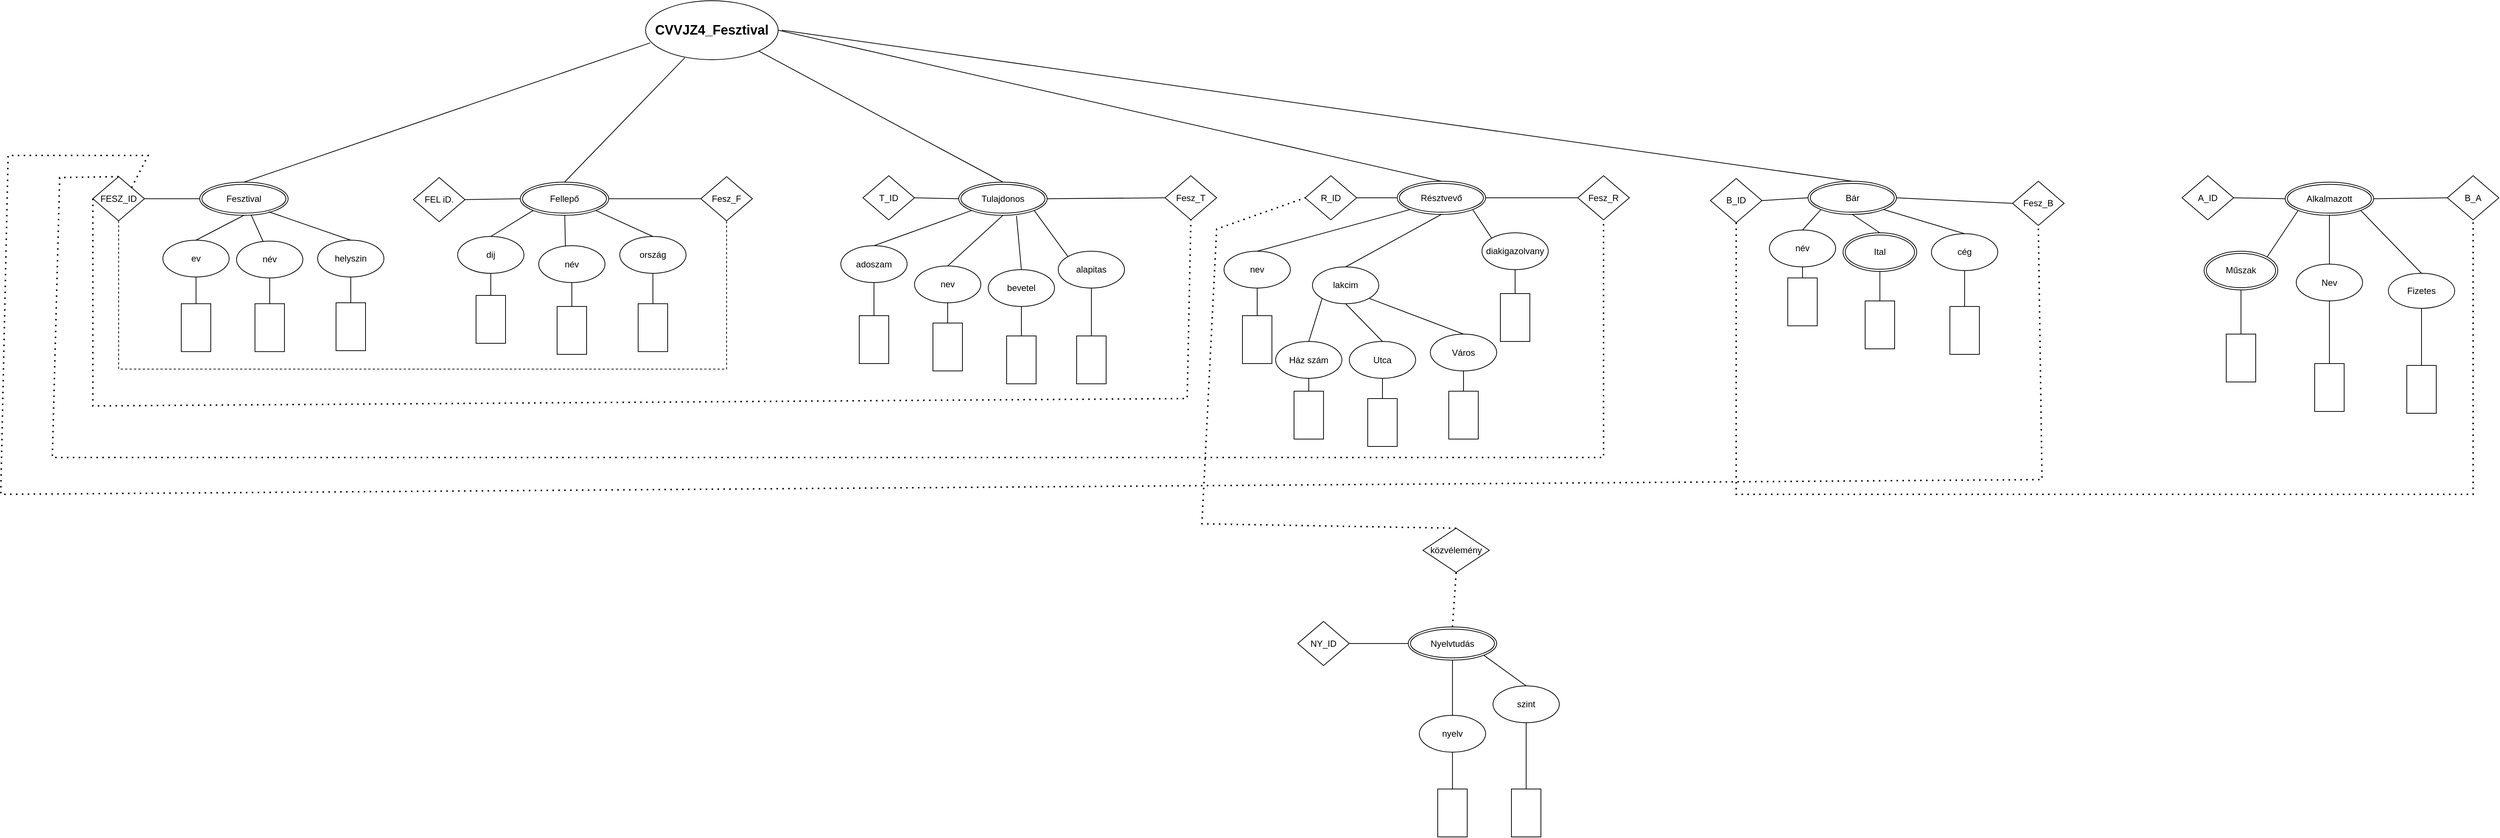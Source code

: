 <mxfile version="22.0.8" type="device">
  <diagram name="Page-1" id="tczN10bxYS6plPf0AUv2">
    <mxGraphModel dx="3345" dy="3102" grid="1" gridSize="10" guides="1" tooltips="1" connect="1" arrows="1" fold="1" page="1" pageScale="1" pageWidth="2000" pageHeight="1169" math="0" shadow="0">
      <root>
        <mxCell id="0" />
        <mxCell id="1" parent="0" />
        <mxCell id="NFq08yg4SE_zjbonH55o-2" value="&lt;h2&gt;CVVJZ4_Fesztival&lt;/h2&gt;" style="ellipse;whiteSpace=wrap;html=1;" parent="1" vertex="1">
          <mxGeometry x="465" y="-1360" width="180" height="80" as="geometry" />
        </mxCell>
        <mxCell id="NFq08yg4SE_zjbonH55o-7" value="Résztvevő" style="ellipse;shape=doubleEllipse;margin=3;whiteSpace=wrap;html=1;align=center;" parent="1" vertex="1">
          <mxGeometry x="1485" y="-1115" width="120" height="45" as="geometry" />
        </mxCell>
        <mxCell id="NFq08yg4SE_zjbonH55o-8" value="Fellepő" style="ellipse;shape=doubleEllipse;margin=3;whiteSpace=wrap;html=1;align=center;" parent="1" vertex="1">
          <mxGeometry x="295" y="-1113.75" width="120" height="45" as="geometry" />
        </mxCell>
        <mxCell id="NFq08yg4SE_zjbonH55o-14" value="FEL iD." style="rhombus;whiteSpace=wrap;html=1;rotation=0;" parent="1" vertex="1">
          <mxGeometry x="150" y="-1120" width="70" height="60" as="geometry" />
        </mxCell>
        <mxCell id="NFq08yg4SE_zjbonH55o-16" value="" style="endArrow=none;html=1;rounded=0;entryX=0;entryY=0.5;entryDx=0;entryDy=0;exitX=1;exitY=0.5;exitDx=0;exitDy=0;" parent="1" source="NFq08yg4SE_zjbonH55o-14" target="NFq08yg4SE_zjbonH55o-8" edge="1">
          <mxGeometry width="50" height="50" relative="1" as="geometry">
            <mxPoint x="150.0" y="-675" as="sourcePoint" />
            <mxPoint x="245" y="-490" as="targetPoint" />
          </mxGeometry>
        </mxCell>
        <mxCell id="NFq08yg4SE_zjbonH55o-17" value="NY_ID" style="rhombus;whiteSpace=wrap;html=1;rotation=0;" parent="1" vertex="1">
          <mxGeometry x="1350" y="-517.5" width="70" height="60" as="geometry" />
        </mxCell>
        <mxCell id="NFq08yg4SE_zjbonH55o-18" value="név" style="ellipse;whiteSpace=wrap;html=1;" parent="1" vertex="1">
          <mxGeometry x="320" y="-1027.5" width="90" height="50" as="geometry" />
        </mxCell>
        <mxCell id="NFq08yg4SE_zjbonH55o-19" value="dij" style="ellipse;whiteSpace=wrap;html=1;" parent="1" vertex="1">
          <mxGeometry x="210" y="-1040" width="90" height="50" as="geometry" />
        </mxCell>
        <mxCell id="NFq08yg4SE_zjbonH55o-24" value="ország" style="ellipse;whiteSpace=wrap;html=1;" parent="1" vertex="1">
          <mxGeometry x="430" y="-1040" width="90" height="50" as="geometry" />
        </mxCell>
        <mxCell id="NFq08yg4SE_zjbonH55o-25" value="" style="endArrow=none;html=1;rounded=0;exitX=0.403;exitY=0.02;exitDx=0;exitDy=0;exitPerimeter=0;" parent="1" source="NFq08yg4SE_zjbonH55o-18" target="NFq08yg4SE_zjbonH55o-8" edge="1">
          <mxGeometry width="50" height="50" relative="1" as="geometry">
            <mxPoint x="185" y="-460" as="sourcePoint" />
            <mxPoint x="245" y="-490" as="targetPoint" />
          </mxGeometry>
        </mxCell>
        <mxCell id="NFq08yg4SE_zjbonH55o-26" value="Fesztival" style="ellipse;shape=doubleEllipse;margin=3;whiteSpace=wrap;html=1;align=center;" parent="1" vertex="1">
          <mxGeometry x="-140" y="-1113.75" width="120" height="45" as="geometry" />
        </mxCell>
        <mxCell id="NFq08yg4SE_zjbonH55o-27" value="FESZ_ID" style="rhombus;whiteSpace=wrap;html=1;rotation=0;" parent="1" vertex="1">
          <mxGeometry x="-285" y="-1121.25" width="70" height="60" as="geometry" />
        </mxCell>
        <mxCell id="NFq08yg4SE_zjbonH55o-28" value="" style="endArrow=none;html=1;rounded=0;entryX=0;entryY=0.5;entryDx=0;entryDy=0;exitX=1;exitY=0.5;exitDx=0;exitDy=0;" parent="1" source="NFq08yg4SE_zjbonH55o-27" target="NFq08yg4SE_zjbonH55o-26" edge="1">
          <mxGeometry width="50" height="50" relative="1" as="geometry">
            <mxPoint x="1047.24" y="-515" as="sourcePoint" />
            <mxPoint x="1097.24" y="-565" as="targetPoint" />
          </mxGeometry>
        </mxCell>
        <mxCell id="NFq08yg4SE_zjbonH55o-29" value="név" style="ellipse;whiteSpace=wrap;html=1;" parent="1" vertex="1">
          <mxGeometry x="-90" y="-1033.75" width="90" height="50" as="geometry" />
        </mxCell>
        <mxCell id="NFq08yg4SE_zjbonH55o-30" value="ev" style="ellipse;whiteSpace=wrap;html=1;" parent="1" vertex="1">
          <mxGeometry x="-190" y="-1035" width="90" height="50" as="geometry" />
        </mxCell>
        <mxCell id="NFq08yg4SE_zjbonH55o-31" value="helyszin" style="ellipse;whiteSpace=wrap;html=1;" parent="1" vertex="1">
          <mxGeometry x="20" y="-1035" width="90" height="50" as="geometry" />
        </mxCell>
        <mxCell id="NFq08yg4SE_zjbonH55o-32" value="" style="endArrow=none;html=1;rounded=0;exitX=0.403;exitY=0.02;exitDx=0;exitDy=0;exitPerimeter=0;" parent="1" source="NFq08yg4SE_zjbonH55o-29" target="NFq08yg4SE_zjbonH55o-26" edge="1">
          <mxGeometry width="50" height="50" relative="1" as="geometry">
            <mxPoint x="1037.24" y="-535" as="sourcePoint" />
            <mxPoint x="1097.24" y="-565" as="targetPoint" />
          </mxGeometry>
        </mxCell>
        <mxCell id="NFq08yg4SE_zjbonH55o-35" value="" style="rounded=0;whiteSpace=wrap;html=1;" parent="1" vertex="1">
          <mxGeometry x="1540" y="-290" width="40" height="65" as="geometry" />
        </mxCell>
        <mxCell id="NFq08yg4SE_zjbonH55o-36" value="" style="rounded=0;whiteSpace=wrap;html=1;" parent="1" vertex="1">
          <mxGeometry x="855" y="-922.5" width="40" height="65" as="geometry" />
        </mxCell>
        <mxCell id="NFq08yg4SE_zjbonH55o-37" value="" style="endArrow=none;html=1;rounded=0;entryX=0.5;entryY=1;entryDx=0;entryDy=0;exitX=0.5;exitY=0;exitDx=0;exitDy=0;" parent="1" source="NFq08yg4SE_zjbonH55o-30" target="NFq08yg4SE_zjbonH55o-26" edge="1">
          <mxGeometry width="50" height="50" relative="1" as="geometry">
            <mxPoint x="930" y="-525" as="sourcePoint" />
            <mxPoint x="980" y="-575" as="targetPoint" />
          </mxGeometry>
        </mxCell>
        <mxCell id="NFq08yg4SE_zjbonH55o-38" value="" style="endArrow=none;html=1;rounded=0;entryX=0.781;entryY=0.894;entryDx=0;entryDy=0;entryPerimeter=0;exitX=0.5;exitY=0;exitDx=0;exitDy=0;" parent="1" source="NFq08yg4SE_zjbonH55o-31" target="NFq08yg4SE_zjbonH55o-26" edge="1">
          <mxGeometry width="50" height="50" relative="1" as="geometry">
            <mxPoint x="930" y="-525" as="sourcePoint" />
            <mxPoint x="980" y="-575" as="targetPoint" />
          </mxGeometry>
        </mxCell>
        <mxCell id="t8SCpBHLOmBgZ2Hxpcnh-9" value="Tulajdonos" style="ellipse;shape=doubleEllipse;margin=3;whiteSpace=wrap;html=1;align=center;" parent="1" vertex="1">
          <mxGeometry x="890" y="-1113.75" width="120" height="45" as="geometry" />
        </mxCell>
        <mxCell id="t8SCpBHLOmBgZ2Hxpcnh-10" value="Alkalmazott" style="ellipse;shape=doubleEllipse;margin=3;whiteSpace=wrap;html=1;align=center;" parent="1" vertex="1">
          <mxGeometry x="2690" y="-1113.75" width="120" height="45" as="geometry" />
        </mxCell>
        <mxCell id="t8SCpBHLOmBgZ2Hxpcnh-11" value="Bár" style="ellipse;shape=doubleEllipse;margin=3;whiteSpace=wrap;html=1;align=center;" parent="1" vertex="1">
          <mxGeometry x="2042.5" y="-1115" width="120" height="45" as="geometry" />
        </mxCell>
        <mxCell id="t8SCpBHLOmBgZ2Hxpcnh-12" value="Nyelvtudás" style="ellipse;shape=doubleEllipse;margin=3;whiteSpace=wrap;html=1;align=center;" parent="1" vertex="1">
          <mxGeometry x="1500" y="-510" width="120" height="45" as="geometry" />
        </mxCell>
        <mxCell id="t8SCpBHLOmBgZ2Hxpcnh-13" style="edgeStyle=orthogonalEdgeStyle;rounded=0;orthogonalLoop=1;jettySize=auto;html=1;exitX=0.5;exitY=1;exitDx=0;exitDy=0;" parent="1" source="NFq08yg4SE_zjbonH55o-31" target="NFq08yg4SE_zjbonH55o-31" edge="1">
          <mxGeometry relative="1" as="geometry" />
        </mxCell>
        <mxCell id="t8SCpBHLOmBgZ2Hxpcnh-18" value="" style="endArrow=none;html=1;rounded=0;exitX=0.5;exitY=0;exitDx=0;exitDy=0;entryX=0;entryY=1;entryDx=0;entryDy=0;" parent="1" source="NFq08yg4SE_zjbonH55o-19" target="NFq08yg4SE_zjbonH55o-8" edge="1">
          <mxGeometry width="50" height="50" relative="1" as="geometry">
            <mxPoint x="575" y="-560" as="sourcePoint" />
            <mxPoint x="285" y="-690" as="targetPoint" />
          </mxGeometry>
        </mxCell>
        <mxCell id="t8SCpBHLOmBgZ2Hxpcnh-20" value="" style="rounded=0;whiteSpace=wrap;html=1;" parent="1" vertex="1">
          <mxGeometry x="235" y="-960" width="40" height="65" as="geometry" />
        </mxCell>
        <mxCell id="t8SCpBHLOmBgZ2Hxpcnh-21" value="" style="rounded=0;whiteSpace=wrap;html=1;" parent="1" vertex="1">
          <mxGeometry x="345" y="-945" width="40" height="65" as="geometry" />
        </mxCell>
        <mxCell id="t8SCpBHLOmBgZ2Hxpcnh-22" value="" style="rounded=0;whiteSpace=wrap;html=1;" parent="1" vertex="1">
          <mxGeometry x="455" y="-948.75" width="40" height="65" as="geometry" />
        </mxCell>
        <mxCell id="t8SCpBHLOmBgZ2Hxpcnh-23" value="" style="endArrow=none;html=1;rounded=0;entryX=0.5;entryY=1;entryDx=0;entryDy=0;exitX=0.5;exitY=0;exitDx=0;exitDy=0;" parent="1" source="t8SCpBHLOmBgZ2Hxpcnh-21" target="NFq08yg4SE_zjbonH55o-18" edge="1">
          <mxGeometry width="50" height="50" relative="1" as="geometry">
            <mxPoint x="575" y="-560" as="sourcePoint" />
            <mxPoint x="625" y="-610" as="targetPoint" />
          </mxGeometry>
        </mxCell>
        <mxCell id="t8SCpBHLOmBgZ2Hxpcnh-24" value="" style="endArrow=none;html=1;rounded=0;entryX=0.5;entryY=1;entryDx=0;entryDy=0;exitX=0.5;exitY=0;exitDx=0;exitDy=0;" parent="1" source="t8SCpBHLOmBgZ2Hxpcnh-22" target="NFq08yg4SE_zjbonH55o-24" edge="1">
          <mxGeometry width="50" height="50" relative="1" as="geometry">
            <mxPoint x="575" y="-560" as="sourcePoint" />
            <mxPoint x="625" y="-610" as="targetPoint" />
          </mxGeometry>
        </mxCell>
        <mxCell id="t8SCpBHLOmBgZ2Hxpcnh-25" value="" style="endArrow=none;html=1;rounded=0;exitX=0.5;exitY=0;exitDx=0;exitDy=0;entryX=0.5;entryY=1;entryDx=0;entryDy=0;" parent="1" source="t8SCpBHLOmBgZ2Hxpcnh-20" target="NFq08yg4SE_zjbonH55o-19" edge="1">
          <mxGeometry width="50" height="50" relative="1" as="geometry">
            <mxPoint x="575" y="-560" as="sourcePoint" />
            <mxPoint x="625" y="-610" as="targetPoint" />
          </mxGeometry>
        </mxCell>
        <mxCell id="t8SCpBHLOmBgZ2Hxpcnh-26" value="alapitas" style="ellipse;whiteSpace=wrap;html=1;" parent="1" vertex="1">
          <mxGeometry x="1025" y="-1020" width="90" height="50" as="geometry" />
        </mxCell>
        <mxCell id="t8SCpBHLOmBgZ2Hxpcnh-27" value="bevetel" style="ellipse;whiteSpace=wrap;html=1;" parent="1" vertex="1">
          <mxGeometry x="930" y="-995" width="90" height="50" as="geometry" />
        </mxCell>
        <mxCell id="t8SCpBHLOmBgZ2Hxpcnh-28" value="nev" style="ellipse;whiteSpace=wrap;html=1;" parent="1" vertex="1">
          <mxGeometry x="830" y="-1000" width="90" height="50" as="geometry" />
        </mxCell>
        <mxCell id="t8SCpBHLOmBgZ2Hxpcnh-29" value="adoszam" style="ellipse;whiteSpace=wrap;html=1;" parent="1" vertex="1">
          <mxGeometry x="730" y="-1027.5" width="90" height="50" as="geometry" />
        </mxCell>
        <mxCell id="t8SCpBHLOmBgZ2Hxpcnh-32" value="T_ID" style="rhombus;whiteSpace=wrap;html=1;rotation=0;" parent="1" vertex="1">
          <mxGeometry x="760" y="-1122.5" width="70" height="60" as="geometry" />
        </mxCell>
        <mxCell id="t8SCpBHLOmBgZ2Hxpcnh-33" value="" style="rounded=0;whiteSpace=wrap;html=1;" parent="1" vertex="1">
          <mxGeometry x="755" y="-932.5" width="40" height="65" as="geometry" />
        </mxCell>
        <mxCell id="t8SCpBHLOmBgZ2Hxpcnh-34" value="" style="rounded=0;whiteSpace=wrap;html=1;" parent="1" vertex="1">
          <mxGeometry x="955" y="-905" width="40" height="65" as="geometry" />
        </mxCell>
        <mxCell id="t8SCpBHLOmBgZ2Hxpcnh-35" value="" style="rounded=0;whiteSpace=wrap;html=1;" parent="1" vertex="1">
          <mxGeometry x="1050" y="-905" width="40" height="65" as="geometry" />
        </mxCell>
        <mxCell id="t8SCpBHLOmBgZ2Hxpcnh-38" value="" style="rounded=0;whiteSpace=wrap;html=1;" parent="1" vertex="1">
          <mxGeometry x="-165" y="-948.75" width="40" height="65" as="geometry" />
        </mxCell>
        <mxCell id="t8SCpBHLOmBgZ2Hxpcnh-39" value="" style="rounded=0;whiteSpace=wrap;html=1;" parent="1" vertex="1">
          <mxGeometry x="-65" y="-948.75" width="40" height="65" as="geometry" />
        </mxCell>
        <mxCell id="t8SCpBHLOmBgZ2Hxpcnh-40" value="" style="rounded=0;whiteSpace=wrap;html=1;" parent="1" vertex="1">
          <mxGeometry x="45" y="-950" width="40" height="65" as="geometry" />
        </mxCell>
        <mxCell id="t8SCpBHLOmBgZ2Hxpcnh-41" value="Város" style="ellipse;whiteSpace=wrap;html=1;rotation=0;" parent="1" vertex="1">
          <mxGeometry x="1530" y="-907.5" width="90" height="50" as="geometry" />
        </mxCell>
        <mxCell id="t8SCpBHLOmBgZ2Hxpcnh-42" value="Utca" style="ellipse;whiteSpace=wrap;html=1;" parent="1" vertex="1">
          <mxGeometry x="1420" y="-897.5" width="90" height="50" as="geometry" />
        </mxCell>
        <mxCell id="t8SCpBHLOmBgZ2Hxpcnh-43" value="lakcim" style="ellipse;whiteSpace=wrap;html=1;" parent="1" vertex="1">
          <mxGeometry x="1370" y="-998.75" width="90" height="50" as="geometry" />
        </mxCell>
        <mxCell id="t8SCpBHLOmBgZ2Hxpcnh-44" value="diakigazolvany" style="ellipse;whiteSpace=wrap;html=1;" parent="1" vertex="1">
          <mxGeometry x="1600" y="-1045" width="90" height="50" as="geometry" />
        </mxCell>
        <mxCell id="t8SCpBHLOmBgZ2Hxpcnh-45" value="nev" style="ellipse;whiteSpace=wrap;html=1;" parent="1" vertex="1">
          <mxGeometry x="1250" y="-1020" width="90" height="50" as="geometry" />
        </mxCell>
        <mxCell id="t8SCpBHLOmBgZ2Hxpcnh-47" value="Ház szám" style="ellipse;whiteSpace=wrap;html=1;" parent="1" vertex="1">
          <mxGeometry x="1320" y="-897.5" width="90" height="50" as="geometry" />
        </mxCell>
        <mxCell id="t8SCpBHLOmBgZ2Hxpcnh-48" value="" style="endArrow=none;html=1;rounded=0;exitX=0.5;exitY=0;exitDx=0;exitDy=0;entryX=1;entryY=1;entryDx=0;entryDy=0;" parent="1" source="NFq08yg4SE_zjbonH55o-24" target="NFq08yg4SE_zjbonH55o-8" edge="1">
          <mxGeometry width="50" height="50" relative="1" as="geometry">
            <mxPoint x="575" y="-790" as="sourcePoint" />
            <mxPoint x="625" y="-840" as="targetPoint" />
          </mxGeometry>
        </mxCell>
        <mxCell id="t8SCpBHLOmBgZ2Hxpcnh-50" value="" style="endArrow=none;html=1;rounded=0;entryX=0;entryY=1;entryDx=0;entryDy=0;exitX=0.5;exitY=0;exitDx=0;exitDy=0;" parent="1" source="t8SCpBHLOmBgZ2Hxpcnh-47" target="t8SCpBHLOmBgZ2Hxpcnh-43" edge="1">
          <mxGeometry width="50" height="50" relative="1" as="geometry">
            <mxPoint x="1345" y="-745" as="sourcePoint" />
            <mxPoint x="1395" y="-795" as="targetPoint" />
          </mxGeometry>
        </mxCell>
        <mxCell id="t8SCpBHLOmBgZ2Hxpcnh-51" value="" style="endArrow=none;html=1;rounded=0;entryX=0.5;entryY=1;entryDx=0;entryDy=0;exitX=0.5;exitY=0;exitDx=0;exitDy=0;" parent="1" source="t8SCpBHLOmBgZ2Hxpcnh-42" target="t8SCpBHLOmBgZ2Hxpcnh-43" edge="1">
          <mxGeometry width="50" height="50" relative="1" as="geometry">
            <mxPoint x="1345" y="-745" as="sourcePoint" />
            <mxPoint x="1395" y="-795" as="targetPoint" />
          </mxGeometry>
        </mxCell>
        <mxCell id="t8SCpBHLOmBgZ2Hxpcnh-52" value="" style="endArrow=none;html=1;rounded=0;entryX=0.5;entryY=1;entryDx=0;entryDy=0;exitX=0.5;exitY=0;exitDx=0;exitDy=0;" parent="1" source="t8SCpBHLOmBgZ2Hxpcnh-43" target="NFq08yg4SE_zjbonH55o-7" edge="1">
          <mxGeometry width="50" height="50" relative="1" as="geometry">
            <mxPoint x="1345" y="-745" as="sourcePoint" />
            <mxPoint x="1395" y="-795" as="targetPoint" />
          </mxGeometry>
        </mxCell>
        <mxCell id="t8SCpBHLOmBgZ2Hxpcnh-53" value="" style="endArrow=none;html=1;rounded=0;entryX=0;entryY=0;entryDx=0;entryDy=0;exitX=1;exitY=1;exitDx=0;exitDy=0;" parent="1" source="NFq08yg4SE_zjbonH55o-7" target="t8SCpBHLOmBgZ2Hxpcnh-44" edge="1">
          <mxGeometry width="50" height="50" relative="1" as="geometry">
            <mxPoint x="1345" y="-745" as="sourcePoint" />
            <mxPoint x="1395" y="-795" as="targetPoint" />
          </mxGeometry>
        </mxCell>
        <mxCell id="t8SCpBHLOmBgZ2Hxpcnh-54" value="" style="endArrow=none;html=1;rounded=0;exitX=0.5;exitY=0;exitDx=0;exitDy=0;entryX=0;entryY=1;entryDx=0;entryDy=0;" parent="1" source="t8SCpBHLOmBgZ2Hxpcnh-45" target="NFq08yg4SE_zjbonH55o-7" edge="1">
          <mxGeometry width="50" height="50" relative="1" as="geometry">
            <mxPoint x="1345" y="-745" as="sourcePoint" />
            <mxPoint x="1395" y="-795" as="targetPoint" />
          </mxGeometry>
        </mxCell>
        <mxCell id="t8SCpBHLOmBgZ2Hxpcnh-55" value="" style="endArrow=none;html=1;rounded=0;entryX=1;entryY=1;entryDx=0;entryDy=0;exitX=0.5;exitY=0;exitDx=0;exitDy=0;" parent="1" source="t8SCpBHLOmBgZ2Hxpcnh-41" target="t8SCpBHLOmBgZ2Hxpcnh-43" edge="1">
          <mxGeometry width="50" height="50" relative="1" as="geometry">
            <mxPoint x="1345" y="-745" as="sourcePoint" />
            <mxPoint x="1395" y="-795" as="targetPoint" />
          </mxGeometry>
        </mxCell>
        <mxCell id="t8SCpBHLOmBgZ2Hxpcnh-56" value="" style="rounded=0;whiteSpace=wrap;html=1;" parent="1" vertex="1">
          <mxGeometry x="1345" y="-830" width="40" height="65" as="geometry" />
        </mxCell>
        <mxCell id="t8SCpBHLOmBgZ2Hxpcnh-57" value="" style="rounded=0;whiteSpace=wrap;html=1;" parent="1" vertex="1">
          <mxGeometry x="1445" y="-820" width="40" height="65" as="geometry" />
        </mxCell>
        <mxCell id="t8SCpBHLOmBgZ2Hxpcnh-58" value="" style="rounded=0;whiteSpace=wrap;html=1;" parent="1" vertex="1">
          <mxGeometry x="1555" y="-830" width="40" height="65" as="geometry" />
        </mxCell>
        <mxCell id="t8SCpBHLOmBgZ2Hxpcnh-59" value="" style="rounded=0;whiteSpace=wrap;html=1;" parent="1" vertex="1">
          <mxGeometry x="1625" y="-962.5" width="40" height="65" as="geometry" />
        </mxCell>
        <mxCell id="t8SCpBHLOmBgZ2Hxpcnh-61" value="" style="rounded=0;whiteSpace=wrap;html=1;" parent="1" vertex="1">
          <mxGeometry x="1275" y="-932.5" width="40" height="65" as="geometry" />
        </mxCell>
        <mxCell id="t8SCpBHLOmBgZ2Hxpcnh-63" value="" style="endArrow=none;html=1;rounded=0;entryX=0.5;entryY=1;entryDx=0;entryDy=0;exitX=0.5;exitY=0;exitDx=0;exitDy=0;" parent="1" source="t8SCpBHLOmBgZ2Hxpcnh-59" target="t8SCpBHLOmBgZ2Hxpcnh-44" edge="1">
          <mxGeometry width="50" height="50" relative="1" as="geometry">
            <mxPoint x="1345" y="-745" as="sourcePoint" />
            <mxPoint x="1395" y="-795" as="targetPoint" />
          </mxGeometry>
        </mxCell>
        <mxCell id="t8SCpBHLOmBgZ2Hxpcnh-64" value="" style="endArrow=none;html=1;rounded=0;entryX=0.5;entryY=1;entryDx=0;entryDy=0;exitX=0.5;exitY=0;exitDx=0;exitDy=0;" parent="1" source="t8SCpBHLOmBgZ2Hxpcnh-58" target="t8SCpBHLOmBgZ2Hxpcnh-41" edge="1">
          <mxGeometry width="50" height="50" relative="1" as="geometry">
            <mxPoint x="1345" y="-745" as="sourcePoint" />
            <mxPoint x="1395" y="-795" as="targetPoint" />
          </mxGeometry>
        </mxCell>
        <mxCell id="t8SCpBHLOmBgZ2Hxpcnh-65" value="" style="endArrow=none;html=1;rounded=0;entryX=0.5;entryY=1;entryDx=0;entryDy=0;exitX=0.5;exitY=0;exitDx=0;exitDy=0;" parent="1" source="t8SCpBHLOmBgZ2Hxpcnh-57" target="t8SCpBHLOmBgZ2Hxpcnh-42" edge="1">
          <mxGeometry width="50" height="50" relative="1" as="geometry">
            <mxPoint x="1345" y="-745" as="sourcePoint" />
            <mxPoint x="1395" y="-795" as="targetPoint" />
          </mxGeometry>
        </mxCell>
        <mxCell id="t8SCpBHLOmBgZ2Hxpcnh-66" value="" style="endArrow=none;html=1;rounded=0;entryX=0.5;entryY=1;entryDx=0;entryDy=0;exitX=0.5;exitY=0;exitDx=0;exitDy=0;" parent="1" source="t8SCpBHLOmBgZ2Hxpcnh-56" target="t8SCpBHLOmBgZ2Hxpcnh-47" edge="1">
          <mxGeometry width="50" height="50" relative="1" as="geometry">
            <mxPoint x="1345" y="-745" as="sourcePoint" />
            <mxPoint x="1395" y="-795" as="targetPoint" />
          </mxGeometry>
        </mxCell>
        <mxCell id="t8SCpBHLOmBgZ2Hxpcnh-67" value="" style="endArrow=none;html=1;rounded=0;entryX=0.5;entryY=1;entryDx=0;entryDy=0;exitX=0.5;exitY=0;exitDx=0;exitDy=0;" parent="1" source="t8SCpBHLOmBgZ2Hxpcnh-61" target="t8SCpBHLOmBgZ2Hxpcnh-45" edge="1">
          <mxGeometry width="50" height="50" relative="1" as="geometry">
            <mxPoint x="1345" y="-745" as="sourcePoint" />
            <mxPoint x="1395" y="-795" as="targetPoint" />
          </mxGeometry>
        </mxCell>
        <mxCell id="t8SCpBHLOmBgZ2Hxpcnh-68" value="" style="endArrow=none;html=1;rounded=0;entryX=1;entryY=1;entryDx=0;entryDy=0;exitX=0;exitY=0;exitDx=0;exitDy=0;" parent="1" source="t8SCpBHLOmBgZ2Hxpcnh-26" target="t8SCpBHLOmBgZ2Hxpcnh-9" edge="1">
          <mxGeometry width="50" height="50" relative="1" as="geometry">
            <mxPoint x="1560" y="-730" as="sourcePoint" />
            <mxPoint x="1610" y="-780" as="targetPoint" />
          </mxGeometry>
        </mxCell>
        <mxCell id="t8SCpBHLOmBgZ2Hxpcnh-69" value="" style="endArrow=none;html=1;rounded=0;entryX=0.5;entryY=1;entryDx=0;entryDy=0;exitX=0.5;exitY=0;exitDx=0;exitDy=0;" parent="1" source="t8SCpBHLOmBgZ2Hxpcnh-33" target="t8SCpBHLOmBgZ2Hxpcnh-29" edge="1">
          <mxGeometry width="50" height="50" relative="1" as="geometry">
            <mxPoint x="1560" y="-730" as="sourcePoint" />
            <mxPoint x="1610" y="-780" as="targetPoint" />
          </mxGeometry>
        </mxCell>
        <mxCell id="t8SCpBHLOmBgZ2Hxpcnh-70" value="" style="endArrow=none;html=1;rounded=0;entryX=0;entryY=1;entryDx=0;entryDy=0;exitX=0.5;exitY=0;exitDx=0;exitDy=0;" parent="1" source="t8SCpBHLOmBgZ2Hxpcnh-29" target="t8SCpBHLOmBgZ2Hxpcnh-9" edge="1">
          <mxGeometry width="50" height="50" relative="1" as="geometry">
            <mxPoint x="1560" y="-730" as="sourcePoint" />
            <mxPoint x="1610" y="-780" as="targetPoint" />
          </mxGeometry>
        </mxCell>
        <mxCell id="t8SCpBHLOmBgZ2Hxpcnh-71" value="" style="endArrow=none;html=1;rounded=0;entryX=0.5;entryY=1;entryDx=0;entryDy=0;exitX=0.5;exitY=0;exitDx=0;exitDy=0;" parent="1" source="NFq08yg4SE_zjbonH55o-36" target="t8SCpBHLOmBgZ2Hxpcnh-28" edge="1">
          <mxGeometry width="50" height="50" relative="1" as="geometry">
            <mxPoint x="1560" y="-730" as="sourcePoint" />
            <mxPoint x="1610" y="-780" as="targetPoint" />
          </mxGeometry>
        </mxCell>
        <mxCell id="t8SCpBHLOmBgZ2Hxpcnh-72" value="" style="endArrow=none;html=1;rounded=0;entryX=0;entryY=0.5;entryDx=0;entryDy=0;exitX=1;exitY=0.5;exitDx=0;exitDy=0;" parent="1" source="t8SCpBHLOmBgZ2Hxpcnh-32" target="t8SCpBHLOmBgZ2Hxpcnh-9" edge="1">
          <mxGeometry width="50" height="50" relative="1" as="geometry">
            <mxPoint x="1560" y="-730" as="sourcePoint" />
            <mxPoint x="1600" y="-770" as="targetPoint" />
          </mxGeometry>
        </mxCell>
        <mxCell id="t8SCpBHLOmBgZ2Hxpcnh-73" value="" style="endArrow=none;html=1;rounded=0;entryX=0.5;entryY=1;entryDx=0;entryDy=0;exitX=0.5;exitY=0;exitDx=0;exitDy=0;" parent="1" source="t8SCpBHLOmBgZ2Hxpcnh-28" target="t8SCpBHLOmBgZ2Hxpcnh-9" edge="1">
          <mxGeometry width="50" height="50" relative="1" as="geometry">
            <mxPoint x="1560" y="-730" as="sourcePoint" />
            <mxPoint x="1610" y="-780" as="targetPoint" />
          </mxGeometry>
        </mxCell>
        <mxCell id="t8SCpBHLOmBgZ2Hxpcnh-74" value="" style="endArrow=none;html=1;rounded=0;entryX=0.5;entryY=1;entryDx=0;entryDy=0;exitX=0.5;exitY=0;exitDx=0;exitDy=0;" parent="1" source="t8SCpBHLOmBgZ2Hxpcnh-34" target="t8SCpBHLOmBgZ2Hxpcnh-27" edge="1">
          <mxGeometry width="50" height="50" relative="1" as="geometry">
            <mxPoint x="1190" y="-850" as="sourcePoint" />
            <mxPoint x="1240" y="-900" as="targetPoint" />
          </mxGeometry>
        </mxCell>
        <mxCell id="t8SCpBHLOmBgZ2Hxpcnh-75" value="" style="endArrow=none;html=1;rounded=0;entryX=0.653;entryY=1.014;entryDx=0;entryDy=0;exitX=0.5;exitY=0;exitDx=0;exitDy=0;entryPerimeter=0;" parent="1" source="t8SCpBHLOmBgZ2Hxpcnh-27" target="t8SCpBHLOmBgZ2Hxpcnh-9" edge="1">
          <mxGeometry width="50" height="50" relative="1" as="geometry">
            <mxPoint x="1190" y="-850" as="sourcePoint" />
            <mxPoint x="1240" y="-900" as="targetPoint" />
          </mxGeometry>
        </mxCell>
        <mxCell id="t8SCpBHLOmBgZ2Hxpcnh-76" value="" style="endArrow=none;html=1;rounded=0;entryX=0.5;entryY=1;entryDx=0;entryDy=0;exitX=0.5;exitY=0;exitDx=0;exitDy=0;" parent="1" source="t8SCpBHLOmBgZ2Hxpcnh-35" target="t8SCpBHLOmBgZ2Hxpcnh-26" edge="1">
          <mxGeometry width="50" height="50" relative="1" as="geometry">
            <mxPoint x="1190" y="-850" as="sourcePoint" />
            <mxPoint x="1240" y="-900" as="targetPoint" />
          </mxGeometry>
        </mxCell>
        <mxCell id="t8SCpBHLOmBgZ2Hxpcnh-78" value="R_ID" style="rhombus;whiteSpace=wrap;html=1;rotation=0;" parent="1" vertex="1">
          <mxGeometry x="1360" y="-1122.5" width="70" height="60" as="geometry" />
        </mxCell>
        <mxCell id="t8SCpBHLOmBgZ2Hxpcnh-79" value="" style="endArrow=none;html=1;rounded=0;entryX=1;entryY=0.5;entryDx=0;entryDy=0;exitX=0;exitY=0.5;exitDx=0;exitDy=0;" parent="1" source="NFq08yg4SE_zjbonH55o-7" target="t8SCpBHLOmBgZ2Hxpcnh-78" edge="1">
          <mxGeometry width="50" height="50" relative="1" as="geometry">
            <mxPoint x="1598" y="-1057" as="sourcePoint" />
            <mxPoint x="1733" y="-1038" as="targetPoint" />
          </mxGeometry>
        </mxCell>
        <mxCell id="t8SCpBHLOmBgZ2Hxpcnh-80" value="" style="endArrow=none;html=1;rounded=0;entryX=0.5;entryY=1;entryDx=0;entryDy=0;exitX=0.5;exitY=0;exitDx=0;exitDy=0;" parent="1" source="t8SCpBHLOmBgZ2Hxpcnh-40" target="NFq08yg4SE_zjbonH55o-31" edge="1">
          <mxGeometry width="50" height="50" relative="1" as="geometry">
            <mxPoint x="850" y="-922.5" as="sourcePoint" />
            <mxPoint x="1095" y="-1012.5" as="targetPoint" />
          </mxGeometry>
        </mxCell>
        <mxCell id="t8SCpBHLOmBgZ2Hxpcnh-81" value="" style="endArrow=none;html=1;rounded=0;entryX=0.5;entryY=1;entryDx=0;entryDy=0;exitX=0.5;exitY=0;exitDx=0;exitDy=0;" parent="1" source="t8SCpBHLOmBgZ2Hxpcnh-39" target="NFq08yg4SE_zjbonH55o-29" edge="1">
          <mxGeometry width="50" height="50" relative="1" as="geometry">
            <mxPoint x="550" y="-875" as="sourcePoint" />
            <mxPoint x="600" y="-925" as="targetPoint" />
          </mxGeometry>
        </mxCell>
        <mxCell id="t8SCpBHLOmBgZ2Hxpcnh-82" value="" style="endArrow=none;html=1;rounded=0;entryX=0.5;entryY=1;entryDx=0;entryDy=0;exitX=0.5;exitY=0;exitDx=0;exitDy=0;" parent="1" source="t8SCpBHLOmBgZ2Hxpcnh-38" target="NFq08yg4SE_zjbonH55o-30" edge="1">
          <mxGeometry width="50" height="50" relative="1" as="geometry">
            <mxPoint x="1280" y="-540" as="sourcePoint" />
            <mxPoint x="1330" y="-590" as="targetPoint" />
          </mxGeometry>
        </mxCell>
        <mxCell id="t8SCpBHLOmBgZ2Hxpcnh-83" value="szint" style="ellipse;whiteSpace=wrap;html=1;" parent="1" vertex="1">
          <mxGeometry x="1615" y="-430" width="90" height="50" as="geometry" />
        </mxCell>
        <mxCell id="t8SCpBHLOmBgZ2Hxpcnh-84" value="nyelv" style="ellipse;whiteSpace=wrap;html=1;" parent="1" vertex="1">
          <mxGeometry x="1515" y="-390" width="90" height="50" as="geometry" />
        </mxCell>
        <mxCell id="t8SCpBHLOmBgZ2Hxpcnh-85" value="" style="endArrow=none;html=1;rounded=0;entryX=0;entryY=0.5;entryDx=0;entryDy=0;" parent="1" source="NFq08yg4SE_zjbonH55o-17" target="t8SCpBHLOmBgZ2Hxpcnh-12" edge="1">
          <mxGeometry width="50" height="50" relative="1" as="geometry">
            <mxPoint x="1800" y="-865" as="sourcePoint" />
            <mxPoint x="1850" y="-915" as="targetPoint" />
          </mxGeometry>
        </mxCell>
        <mxCell id="t8SCpBHLOmBgZ2Hxpcnh-86" value="" style="endArrow=none;html=1;rounded=0;entryX=1;entryY=1;entryDx=0;entryDy=0;exitX=0.5;exitY=0;exitDx=0;exitDy=0;" parent="1" source="t8SCpBHLOmBgZ2Hxpcnh-83" target="t8SCpBHLOmBgZ2Hxpcnh-12" edge="1">
          <mxGeometry width="50" height="50" relative="1" as="geometry">
            <mxPoint x="1800" y="-865" as="sourcePoint" />
            <mxPoint x="1850" y="-915" as="targetPoint" />
          </mxGeometry>
        </mxCell>
        <mxCell id="t8SCpBHLOmBgZ2Hxpcnh-87" value="" style="endArrow=none;html=1;rounded=0;entryX=0.5;entryY=1;entryDx=0;entryDy=0;exitX=0.5;exitY=0;exitDx=0;exitDy=0;" parent="1" source="t8SCpBHLOmBgZ2Hxpcnh-84" target="t8SCpBHLOmBgZ2Hxpcnh-12" edge="1">
          <mxGeometry width="50" height="50" relative="1" as="geometry">
            <mxPoint x="1800" y="-865" as="sourcePoint" />
            <mxPoint x="1850" y="-915" as="targetPoint" />
          </mxGeometry>
        </mxCell>
        <mxCell id="t8SCpBHLOmBgZ2Hxpcnh-88" value="" style="rounded=0;whiteSpace=wrap;html=1;" parent="1" vertex="1">
          <mxGeometry x="1640" y="-290" width="40" height="65" as="geometry" />
        </mxCell>
        <mxCell id="t8SCpBHLOmBgZ2Hxpcnh-90" value="" style="endArrow=none;html=1;rounded=0;entryX=0.5;entryY=1;entryDx=0;entryDy=0;exitX=0.5;exitY=0;exitDx=0;exitDy=0;" parent="1" source="t8SCpBHLOmBgZ2Hxpcnh-88" target="t8SCpBHLOmBgZ2Hxpcnh-83" edge="1">
          <mxGeometry width="50" height="50" relative="1" as="geometry">
            <mxPoint x="1800" y="-625" as="sourcePoint" />
            <mxPoint x="1850" y="-675" as="targetPoint" />
          </mxGeometry>
        </mxCell>
        <mxCell id="t8SCpBHLOmBgZ2Hxpcnh-91" value="" style="endArrow=none;html=1;rounded=0;entryX=0.5;entryY=1;entryDx=0;entryDy=0;exitX=0.5;exitY=0;exitDx=0;exitDy=0;" parent="1" source="NFq08yg4SE_zjbonH55o-35" target="t8SCpBHLOmBgZ2Hxpcnh-84" edge="1">
          <mxGeometry width="50" height="50" relative="1" as="geometry">
            <mxPoint x="1800" y="-625" as="sourcePoint" />
            <mxPoint x="1850" y="-675" as="targetPoint" />
          </mxGeometry>
        </mxCell>
        <mxCell id="t8SCpBHLOmBgZ2Hxpcnh-93" value="Fizetes" style="ellipse;whiteSpace=wrap;html=1;" parent="1" vertex="1">
          <mxGeometry x="2830" y="-990" width="90" height="47.5" as="geometry" />
        </mxCell>
        <mxCell id="t8SCpBHLOmBgZ2Hxpcnh-94" value="Nev" style="ellipse;whiteSpace=wrap;html=1;" parent="1" vertex="1">
          <mxGeometry x="2705" y="-1002.5" width="90" height="50" as="geometry" />
        </mxCell>
        <mxCell id="t8SCpBHLOmBgZ2Hxpcnh-95" value="név" style="ellipse;whiteSpace=wrap;html=1;" parent="1" vertex="1">
          <mxGeometry x="1990" y="-1048.75" width="90" height="50" as="geometry" />
        </mxCell>
        <mxCell id="t8SCpBHLOmBgZ2Hxpcnh-96" value="cég" style="ellipse;whiteSpace=wrap;html=1;" parent="1" vertex="1">
          <mxGeometry x="2210" y="-1043.75" width="90" height="50" as="geometry" />
        </mxCell>
        <mxCell id="t8SCpBHLOmBgZ2Hxpcnh-97" value="B_ID" style="rhombus;whiteSpace=wrap;html=1;rotation=0;" parent="1" vertex="1">
          <mxGeometry x="1910" y="-1118.75" width="70" height="60" as="geometry" />
        </mxCell>
        <mxCell id="t8SCpBHLOmBgZ2Hxpcnh-98" value="Ital" style="ellipse;shape=doubleEllipse;margin=3;whiteSpace=wrap;html=1;align=center;" parent="1" vertex="1">
          <mxGeometry x="2090" y="-1045" width="100" height="52.5" as="geometry" />
        </mxCell>
        <mxCell id="t8SCpBHLOmBgZ2Hxpcnh-99" value="" style="rounded=0;whiteSpace=wrap;html=1;" parent="1" vertex="1">
          <mxGeometry x="2015" y="-983.75" width="40" height="65" as="geometry" />
        </mxCell>
        <mxCell id="t8SCpBHLOmBgZ2Hxpcnh-100" value="" style="rounded=0;whiteSpace=wrap;html=1;" parent="1" vertex="1">
          <mxGeometry x="2120" y="-952.5" width="40" height="65" as="geometry" />
        </mxCell>
        <mxCell id="t8SCpBHLOmBgZ2Hxpcnh-101" value="" style="rounded=0;whiteSpace=wrap;html=1;" parent="1" vertex="1">
          <mxGeometry x="2235" y="-945" width="40" height="65" as="geometry" />
        </mxCell>
        <mxCell id="t8SCpBHLOmBgZ2Hxpcnh-106" value="" style="endArrow=none;html=1;rounded=0;entryX=0.5;entryY=1;entryDx=0;entryDy=0;exitX=0.5;exitY=0;exitDx=0;exitDy=0;" parent="1" source="t8SCpBHLOmBgZ2Hxpcnh-101" target="t8SCpBHLOmBgZ2Hxpcnh-96" edge="1">
          <mxGeometry width="50" height="50" relative="1" as="geometry">
            <mxPoint x="1857.5" y="-886.25" as="sourcePoint" />
            <mxPoint x="1907.5" y="-936.25" as="targetPoint" />
          </mxGeometry>
        </mxCell>
        <mxCell id="t8SCpBHLOmBgZ2Hxpcnh-107" value="" style="endArrow=none;html=1;rounded=0;entryX=0.5;entryY=1;entryDx=0;entryDy=0;exitX=0.5;exitY=0;exitDx=0;exitDy=0;" parent="1" source="t8SCpBHLOmBgZ2Hxpcnh-100" target="t8SCpBHLOmBgZ2Hxpcnh-98" edge="1">
          <mxGeometry width="50" height="50" relative="1" as="geometry">
            <mxPoint x="1857.5" y="-886.25" as="sourcePoint" />
            <mxPoint x="1907.5" y="-936.25" as="targetPoint" />
          </mxGeometry>
        </mxCell>
        <mxCell id="t8SCpBHLOmBgZ2Hxpcnh-108" value="" style="endArrow=none;html=1;rounded=0;entryX=0.5;entryY=1;entryDx=0;entryDy=0;exitX=0.5;exitY=0;exitDx=0;exitDy=0;" parent="1" source="t8SCpBHLOmBgZ2Hxpcnh-99" target="t8SCpBHLOmBgZ2Hxpcnh-95" edge="1">
          <mxGeometry width="50" height="50" relative="1" as="geometry">
            <mxPoint x="1857.5" y="-886.25" as="sourcePoint" />
            <mxPoint x="1907.5" y="-936.25" as="targetPoint" />
          </mxGeometry>
        </mxCell>
        <mxCell id="t8SCpBHLOmBgZ2Hxpcnh-109" value="" style="endArrow=none;html=1;rounded=0;entryX=1;entryY=1;entryDx=0;entryDy=0;exitX=0.5;exitY=0;exitDx=0;exitDy=0;" parent="1" source="t8SCpBHLOmBgZ2Hxpcnh-96" target="t8SCpBHLOmBgZ2Hxpcnh-11" edge="1">
          <mxGeometry width="50" height="50" relative="1" as="geometry">
            <mxPoint x="1857.5" y="-886.25" as="sourcePoint" />
            <mxPoint x="1907.5" y="-936.25" as="targetPoint" />
          </mxGeometry>
        </mxCell>
        <mxCell id="t8SCpBHLOmBgZ2Hxpcnh-110" value="" style="endArrow=none;html=1;rounded=0;entryX=0.5;entryY=1;entryDx=0;entryDy=0;exitX=0.5;exitY=0;exitDx=0;exitDy=0;" parent="1" source="t8SCpBHLOmBgZ2Hxpcnh-98" target="t8SCpBHLOmBgZ2Hxpcnh-11" edge="1">
          <mxGeometry width="50" height="50" relative="1" as="geometry">
            <mxPoint x="1857.5" y="-886.25" as="sourcePoint" />
            <mxPoint x="1907.5" y="-936.25" as="targetPoint" />
          </mxGeometry>
        </mxCell>
        <mxCell id="t8SCpBHLOmBgZ2Hxpcnh-111" value="" style="endArrow=none;html=1;rounded=0;entryX=0;entryY=1;entryDx=0;entryDy=0;exitX=0.5;exitY=0;exitDx=0;exitDy=0;" parent="1" source="t8SCpBHLOmBgZ2Hxpcnh-95" target="t8SCpBHLOmBgZ2Hxpcnh-11" edge="1">
          <mxGeometry width="50" height="50" relative="1" as="geometry">
            <mxPoint x="1857.5" y="-886.25" as="sourcePoint" />
            <mxPoint x="1907.5" y="-936.25" as="targetPoint" />
          </mxGeometry>
        </mxCell>
        <mxCell id="t8SCpBHLOmBgZ2Hxpcnh-112" value="" style="endArrow=none;html=1;rounded=0;entryX=0;entryY=0.5;entryDx=0;entryDy=0;exitX=1;exitY=0.5;exitDx=0;exitDy=0;" parent="1" source="t8SCpBHLOmBgZ2Hxpcnh-97" target="t8SCpBHLOmBgZ2Hxpcnh-11" edge="1">
          <mxGeometry width="50" height="50" relative="1" as="geometry">
            <mxPoint x="2010" y="-1061.25" as="sourcePoint" />
            <mxPoint x="1907.5" y="-936.25" as="targetPoint" />
          </mxGeometry>
        </mxCell>
        <mxCell id="t8SCpBHLOmBgZ2Hxpcnh-113" value="Műszak" style="ellipse;shape=doubleEllipse;margin=3;whiteSpace=wrap;html=1;align=center;" parent="1" vertex="1">
          <mxGeometry x="2580" y="-1020" width="100" height="52.5" as="geometry" />
        </mxCell>
        <mxCell id="t8SCpBHLOmBgZ2Hxpcnh-114" value="A_ID" style="rhombus;whiteSpace=wrap;html=1;rotation=0;" parent="1" vertex="1">
          <mxGeometry x="2550" y="-1122.5" width="70" height="60" as="geometry" />
        </mxCell>
        <mxCell id="t8SCpBHLOmBgZ2Hxpcnh-115" value="" style="endArrow=none;html=1;rounded=0;entryX=0.5;entryY=1;entryDx=0;entryDy=0;exitX=0.5;exitY=0;exitDx=0;exitDy=0;" parent="1" source="t8SCpBHLOmBgZ2Hxpcnh-124" target="t8SCpBHLOmBgZ2Hxpcnh-113" edge="1">
          <mxGeometry width="50" height="50" relative="1" as="geometry">
            <mxPoint x="2870" y="-655" as="sourcePoint" />
            <mxPoint x="2920" y="-705" as="targetPoint" />
          </mxGeometry>
        </mxCell>
        <mxCell id="t8SCpBHLOmBgZ2Hxpcnh-116" value="" style="endArrow=none;html=1;rounded=0;entryX=0.5;entryY=1;entryDx=0;entryDy=0;exitX=0.5;exitY=0;exitDx=0;exitDy=0;" parent="1" source="t8SCpBHLOmBgZ2Hxpcnh-125" target="t8SCpBHLOmBgZ2Hxpcnh-94" edge="1">
          <mxGeometry width="50" height="50" relative="1" as="geometry">
            <mxPoint x="2870" y="-655" as="sourcePoint" />
            <mxPoint x="2910" y="-695" as="targetPoint" />
          </mxGeometry>
        </mxCell>
        <mxCell id="t8SCpBHLOmBgZ2Hxpcnh-117" value="" style="endArrow=none;html=1;rounded=0;entryX=0.5;entryY=1;entryDx=0;entryDy=0;exitX=0.5;exitY=0;exitDx=0;exitDy=0;" parent="1" source="t8SCpBHLOmBgZ2Hxpcnh-123" target="t8SCpBHLOmBgZ2Hxpcnh-93" edge="1">
          <mxGeometry width="50" height="50" relative="1" as="geometry">
            <mxPoint x="2870" y="-655" as="sourcePoint" />
            <mxPoint x="2920" y="-705" as="targetPoint" />
          </mxGeometry>
        </mxCell>
        <mxCell id="t8SCpBHLOmBgZ2Hxpcnh-118" value="" style="endArrow=none;html=1;rounded=0;entryX=0;entryY=0.5;entryDx=0;entryDy=0;exitX=1;exitY=0.5;exitDx=0;exitDy=0;" parent="1" source="t8SCpBHLOmBgZ2Hxpcnh-114" target="t8SCpBHLOmBgZ2Hxpcnh-10" edge="1">
          <mxGeometry width="50" height="50" relative="1" as="geometry">
            <mxPoint x="2870" y="-655" as="sourcePoint" />
            <mxPoint x="2920" y="-705" as="targetPoint" />
          </mxGeometry>
        </mxCell>
        <mxCell id="t8SCpBHLOmBgZ2Hxpcnh-119" value="" style="endArrow=none;html=1;rounded=0;entryX=1;entryY=1;entryDx=0;entryDy=0;exitX=0.5;exitY=0;exitDx=0;exitDy=0;" parent="1" source="t8SCpBHLOmBgZ2Hxpcnh-93" target="t8SCpBHLOmBgZ2Hxpcnh-10" edge="1">
          <mxGeometry width="50" height="50" relative="1" as="geometry">
            <mxPoint x="2870" y="-655" as="sourcePoint" />
            <mxPoint x="2920" y="-705" as="targetPoint" />
          </mxGeometry>
        </mxCell>
        <mxCell id="t8SCpBHLOmBgZ2Hxpcnh-120" value="" style="endArrow=none;html=1;rounded=0;entryX=0.5;entryY=1;entryDx=0;entryDy=0;exitX=0.5;exitY=0;exitDx=0;exitDy=0;" parent="1" source="t8SCpBHLOmBgZ2Hxpcnh-94" target="t8SCpBHLOmBgZ2Hxpcnh-10" edge="1">
          <mxGeometry width="50" height="50" relative="1" as="geometry">
            <mxPoint x="2870" y="-655" as="sourcePoint" />
            <mxPoint x="2920" y="-705" as="targetPoint" />
          </mxGeometry>
        </mxCell>
        <mxCell id="t8SCpBHLOmBgZ2Hxpcnh-121" value="" style="endArrow=none;html=1;rounded=0;entryX=0;entryY=1;entryDx=0;entryDy=0;exitX=1;exitY=0;exitDx=0;exitDy=0;" parent="1" source="t8SCpBHLOmBgZ2Hxpcnh-113" target="t8SCpBHLOmBgZ2Hxpcnh-10" edge="1">
          <mxGeometry width="50" height="50" relative="1" as="geometry">
            <mxPoint x="2870" y="-655" as="sourcePoint" />
            <mxPoint x="2920" y="-705" as="targetPoint" />
          </mxGeometry>
        </mxCell>
        <mxCell id="t8SCpBHLOmBgZ2Hxpcnh-123" value="" style="rounded=0;whiteSpace=wrap;html=1;" parent="1" vertex="1">
          <mxGeometry x="2855" y="-865" width="40" height="65" as="geometry" />
        </mxCell>
        <mxCell id="t8SCpBHLOmBgZ2Hxpcnh-124" value="" style="rounded=0;whiteSpace=wrap;html=1;" parent="1" vertex="1">
          <mxGeometry x="2610" y="-907.5" width="40" height="65" as="geometry" />
        </mxCell>
        <mxCell id="t8SCpBHLOmBgZ2Hxpcnh-125" value="" style="rounded=0;whiteSpace=wrap;html=1;" parent="1" vertex="1">
          <mxGeometry x="2730" y="-867.5" width="40" height="65" as="geometry" />
        </mxCell>
        <mxCell id="CTAKKZieCLoIQungBuoz-1" value="Fesz_T" style="rhombus;whiteSpace=wrap;html=1;rotation=0;" vertex="1" parent="1">
          <mxGeometry x="1170" y="-1122.5" width="70" height="60" as="geometry" />
        </mxCell>
        <mxCell id="CTAKKZieCLoIQungBuoz-2" value="Fesz_F" style="rhombus;whiteSpace=wrap;html=1;rotation=0;" vertex="1" parent="1">
          <mxGeometry x="540" y="-1121.25" width="70" height="60" as="geometry" />
        </mxCell>
        <mxCell id="CTAKKZieCLoIQungBuoz-3" value="Fesz_R" style="rhombus;whiteSpace=wrap;html=1;rotation=0;" vertex="1" parent="1">
          <mxGeometry x="1730" y="-1122.5" width="70" height="60" as="geometry" />
        </mxCell>
        <mxCell id="CTAKKZieCLoIQungBuoz-4" value="Fesz_B" style="rhombus;whiteSpace=wrap;html=1;rotation=0;" vertex="1" parent="1">
          <mxGeometry x="2320" y="-1115" width="70" height="60" as="geometry" />
        </mxCell>
        <mxCell id="CTAKKZieCLoIQungBuoz-5" value="B_A" style="rhombus;whiteSpace=wrap;html=1;rotation=0;" vertex="1" parent="1">
          <mxGeometry x="2910" y="-1122.5" width="70" height="60" as="geometry" />
        </mxCell>
        <mxCell id="CTAKKZieCLoIQungBuoz-6" value="közvélemény" style="rhombus;whiteSpace=wrap;html=1;rotation=0;" vertex="1" parent="1">
          <mxGeometry x="1520" y="-644" width="90" height="60" as="geometry" />
        </mxCell>
        <mxCell id="CTAKKZieCLoIQungBuoz-9" value="" style="endArrow=none;html=1;rounded=0;entryX=1;entryY=0.5;entryDx=0;entryDy=0;exitX=0;exitY=0.5;exitDx=0;exitDy=0;" edge="1" parent="1" source="CTAKKZieCLoIQungBuoz-2" target="NFq08yg4SE_zjbonH55o-8">
          <mxGeometry width="50" height="50" relative="1" as="geometry">
            <mxPoint x="170" y="-860" as="sourcePoint" />
            <mxPoint x="220" y="-910" as="targetPoint" />
          </mxGeometry>
        </mxCell>
        <mxCell id="CTAKKZieCLoIQungBuoz-10" value="" style="endArrow=none;dashed=1;html=1;rounded=0;entryX=0.5;entryY=1;entryDx=0;entryDy=0;exitX=0.5;exitY=1;exitDx=0;exitDy=0;" edge="1" parent="1" source="NFq08yg4SE_zjbonH55o-27" target="CTAKKZieCLoIQungBuoz-2">
          <mxGeometry width="50" height="50" relative="1" as="geometry">
            <mxPoint x="-250" y="-860" as="sourcePoint" />
            <mxPoint x="220" y="-910" as="targetPoint" />
            <Array as="points">
              <mxPoint x="-250" y="-860" />
              <mxPoint x="575" y="-860" />
            </Array>
          </mxGeometry>
        </mxCell>
        <mxCell id="CTAKKZieCLoIQungBuoz-11" value="" style="endArrow=none;html=1;rounded=0;entryX=0.296;entryY=0.968;entryDx=0;entryDy=0;entryPerimeter=0;exitX=0.5;exitY=0;exitDx=0;exitDy=0;" edge="1" parent="1" source="NFq08yg4SE_zjbonH55o-8" target="NFq08yg4SE_zjbonH55o-2">
          <mxGeometry width="50" height="50" relative="1" as="geometry">
            <mxPoint x="290" y="-1050" as="sourcePoint" />
            <mxPoint x="340" y="-1100" as="targetPoint" />
          </mxGeometry>
        </mxCell>
        <mxCell id="CTAKKZieCLoIQungBuoz-12" value="" style="endArrow=none;html=1;rounded=0;entryX=0.035;entryY=0.715;entryDx=0;entryDy=0;entryPerimeter=0;exitX=0.5;exitY=0;exitDx=0;exitDy=0;" edge="1" parent="1" source="NFq08yg4SE_zjbonH55o-26" target="NFq08yg4SE_zjbonH55o-2">
          <mxGeometry width="50" height="50" relative="1" as="geometry">
            <mxPoint x="365" y="-1104" as="sourcePoint" />
            <mxPoint x="528" y="-1273" as="targetPoint" />
          </mxGeometry>
        </mxCell>
        <mxCell id="CTAKKZieCLoIQungBuoz-13" value="" style="endArrow=none;html=1;rounded=0;entryX=1;entryY=0.5;entryDx=0;entryDy=0;exitX=0;exitY=0.5;exitDx=0;exitDy=0;" edge="1" parent="1" source="CTAKKZieCLoIQungBuoz-1" target="t8SCpBHLOmBgZ2Hxpcnh-9">
          <mxGeometry width="50" height="50" relative="1" as="geometry">
            <mxPoint x="720" y="-860" as="sourcePoint" />
            <mxPoint x="770" y="-910" as="targetPoint" />
          </mxGeometry>
        </mxCell>
        <mxCell id="CTAKKZieCLoIQungBuoz-14" value="" style="endArrow=none;dashed=1;html=1;dashPattern=1 3;strokeWidth=2;rounded=0;entryX=0.5;entryY=1;entryDx=0;entryDy=0;exitX=0;exitY=0.5;exitDx=0;exitDy=0;" edge="1" parent="1" source="NFq08yg4SE_zjbonH55o-27" target="CTAKKZieCLoIQungBuoz-1">
          <mxGeometry width="50" height="50" relative="1" as="geometry">
            <mxPoint x="-282.133" y="-830" as="sourcePoint" />
            <mxPoint x="770" y="-910" as="targetPoint" />
            <Array as="points">
              <mxPoint x="-285" y="-810" />
              <mxPoint x="1200" y="-820" />
            </Array>
          </mxGeometry>
        </mxCell>
        <mxCell id="CTAKKZieCLoIQungBuoz-15" value="" style="endArrow=none;html=1;rounded=0;entryX=1;entryY=1;entryDx=0;entryDy=0;exitX=0.5;exitY=0;exitDx=0;exitDy=0;" edge="1" parent="1" source="t8SCpBHLOmBgZ2Hxpcnh-9" target="NFq08yg4SE_zjbonH55o-2">
          <mxGeometry width="50" height="50" relative="1" as="geometry">
            <mxPoint x="960" y="-1060" as="sourcePoint" />
            <mxPoint x="1010" y="-1110" as="targetPoint" />
          </mxGeometry>
        </mxCell>
        <mxCell id="CTAKKZieCLoIQungBuoz-16" value="" style="endArrow=none;html=1;rounded=0;entryX=0;entryY=0.5;entryDx=0;entryDy=0;exitX=1;exitY=0.5;exitDx=0;exitDy=0;" edge="1" parent="1" source="NFq08yg4SE_zjbonH55o-7" target="CTAKKZieCLoIQungBuoz-3">
          <mxGeometry width="50" height="50" relative="1" as="geometry">
            <mxPoint x="1340" y="-930" as="sourcePoint" />
            <mxPoint x="1390" y="-980" as="targetPoint" />
          </mxGeometry>
        </mxCell>
        <mxCell id="CTAKKZieCLoIQungBuoz-18" value="" style="endArrow=none;dashed=1;html=1;dashPattern=1 3;strokeWidth=2;rounded=0;entryX=0.5;entryY=1;entryDx=0;entryDy=0;exitX=0.5;exitY=0;exitDx=0;exitDy=0;" edge="1" parent="1" source="NFq08yg4SE_zjbonH55o-27" target="CTAKKZieCLoIQungBuoz-3">
          <mxGeometry width="50" height="50" relative="1" as="geometry">
            <mxPoint x="-362.133" y="-750" as="sourcePoint" />
            <mxPoint x="1390" y="-980" as="targetPoint" />
            <Array as="points">
              <mxPoint x="-330" y="-1120" />
              <mxPoint x="-340" y="-740" />
              <mxPoint x="1765" y="-740" />
            </Array>
          </mxGeometry>
        </mxCell>
        <mxCell id="CTAKKZieCLoIQungBuoz-22" value="" style="endArrow=none;html=1;rounded=0;entryX=1;entryY=0.5;entryDx=0;entryDy=0;exitX=0;exitY=0.5;exitDx=0;exitDy=0;" edge="1" parent="1" source="CTAKKZieCLoIQungBuoz-4" target="t8SCpBHLOmBgZ2Hxpcnh-11">
          <mxGeometry width="50" height="50" relative="1" as="geometry">
            <mxPoint x="2000" y="-930" as="sourcePoint" />
            <mxPoint x="2050" y="-980" as="targetPoint" />
          </mxGeometry>
        </mxCell>
        <mxCell id="CTAKKZieCLoIQungBuoz-23" value="" style="endArrow=none;dashed=1;html=1;dashPattern=1 3;strokeWidth=2;rounded=0;entryX=0.5;entryY=1;entryDx=0;entryDy=0;exitX=1;exitY=0;exitDx=0;exitDy=0;" edge="1" parent="1" source="NFq08yg4SE_zjbonH55o-27" target="CTAKKZieCLoIQungBuoz-4">
          <mxGeometry width="50" height="50" relative="1" as="geometry">
            <mxPoint x="-412.133" y="-710" as="sourcePoint" />
            <mxPoint x="1770" y="-800" as="targetPoint" />
            <Array as="points">
              <mxPoint x="-210" y="-1150" />
              <mxPoint x="-400" y="-1150" />
              <mxPoint x="-410" y="-690" />
              <mxPoint x="2360" y="-710" />
            </Array>
          </mxGeometry>
        </mxCell>
        <mxCell id="CTAKKZieCLoIQungBuoz-24" value="" style="endArrow=none;html=1;rounded=0;entryX=1;entryY=0.5;entryDx=0;entryDy=0;exitX=0.5;exitY=0;exitDx=0;exitDy=0;" edge="1" parent="1" source="NFq08yg4SE_zjbonH55o-7" target="NFq08yg4SE_zjbonH55o-2">
          <mxGeometry width="50" height="50" relative="1" as="geometry">
            <mxPoint x="1000" y="-1132" as="sourcePoint" />
            <mxPoint x="668" y="-1310" as="targetPoint" />
          </mxGeometry>
        </mxCell>
        <mxCell id="CTAKKZieCLoIQungBuoz-25" value="" style="endArrow=none;html=1;rounded=0;exitX=0.5;exitY=0;exitDx=0;exitDy=0;" edge="1" parent="1" source="t8SCpBHLOmBgZ2Hxpcnh-11">
          <mxGeometry width="50" height="50" relative="1" as="geometry">
            <mxPoint x="1640" y="-1145" as="sourcePoint" />
            <mxPoint x="650" y="-1320" as="targetPoint" />
          </mxGeometry>
        </mxCell>
        <mxCell id="CTAKKZieCLoIQungBuoz-26" value="" style="endArrow=none;html=1;rounded=0;entryX=1;entryY=0.5;entryDx=0;entryDy=0;exitX=0;exitY=0.5;exitDx=0;exitDy=0;" edge="1" parent="1" source="CTAKKZieCLoIQungBuoz-5" target="t8SCpBHLOmBgZ2Hxpcnh-10">
          <mxGeometry width="50" height="50" relative="1" as="geometry">
            <mxPoint x="2310" y="-950" as="sourcePoint" />
            <mxPoint x="2360" y="-1000" as="targetPoint" />
          </mxGeometry>
        </mxCell>
        <mxCell id="CTAKKZieCLoIQungBuoz-27" value="" style="endArrow=none;dashed=1;html=1;dashPattern=1 3;strokeWidth=2;rounded=0;entryX=0.5;entryY=1;entryDx=0;entryDy=0;exitX=0.5;exitY=1;exitDx=0;exitDy=0;" edge="1" parent="1" source="t8SCpBHLOmBgZ2Hxpcnh-97" target="CTAKKZieCLoIQungBuoz-5">
          <mxGeometry width="50" height="50" relative="1" as="geometry">
            <mxPoint x="1950" y="-710" as="sourcePoint" />
            <mxPoint x="2360" y="-1000" as="targetPoint" />
            <Array as="points">
              <mxPoint x="1945" y="-690" />
              <mxPoint x="2945" y="-690" />
            </Array>
          </mxGeometry>
        </mxCell>
        <mxCell id="CTAKKZieCLoIQungBuoz-28" value="" style="endArrow=none;dashed=1;html=1;dashPattern=1 3;strokeWidth=2;rounded=0;exitX=0.5;exitY=0;exitDx=0;exitDy=0;entryX=0.5;entryY=1;entryDx=0;entryDy=0;" edge="1" parent="1" source="t8SCpBHLOmBgZ2Hxpcnh-12" target="CTAKKZieCLoIQungBuoz-6">
          <mxGeometry width="50" height="50" relative="1" as="geometry">
            <mxPoint x="1700" y="-660" as="sourcePoint" />
            <mxPoint x="1750" y="-710" as="targetPoint" />
          </mxGeometry>
        </mxCell>
        <mxCell id="CTAKKZieCLoIQungBuoz-29" value="" style="endArrow=none;dashed=1;html=1;dashPattern=1 3;strokeWidth=2;rounded=0;exitX=0.5;exitY=0;exitDx=0;exitDy=0;entryX=0;entryY=0.5;entryDx=0;entryDy=0;" edge="1" parent="1" source="CTAKKZieCLoIQungBuoz-6" target="t8SCpBHLOmBgZ2Hxpcnh-78">
          <mxGeometry width="50" height="50" relative="1" as="geometry">
            <mxPoint x="1640" y="-810" as="sourcePoint" />
            <mxPoint x="1260" y="-1090" as="targetPoint" />
            <Array as="points">
              <mxPoint x="1220" y="-650" />
              <mxPoint x="1240" y="-1050" />
            </Array>
          </mxGeometry>
        </mxCell>
      </root>
    </mxGraphModel>
  </diagram>
</mxfile>
